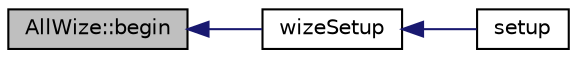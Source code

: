 digraph "AllWize::begin"
{
  edge [fontname="Helvetica",fontsize="10",labelfontname="Helvetica",labelfontsize="10"];
  node [fontname="Helvetica",fontsize="10",shape=record];
  rankdir="LR";
  Node784 [label="AllWize::begin",height=0.2,width=0.4,color="black", fillcolor="grey75", style="filled", fontcolor="black"];
  Node784 -> Node785 [dir="back",color="midnightblue",fontsize="10",style="solid",fontname="Helvetica"];
  Node785 [label="wizeSetup",height=0.2,width=0.4,color="black", fillcolor="white", style="filled",URL="$wize_8h.html#a6bd811aed13d28451110ad176dabf3c4"];
  Node785 -> Node786 [dir="back",color="midnightblue",fontsize="10",style="solid",fontname="Helvetica"];
  Node786 [label="setup",height=0.2,width=0.4,color="black", fillcolor="white", style="filled",URL="$main_8cpp.html#a4fc01d736fe50cf5b977f755b675f11d"];
}
